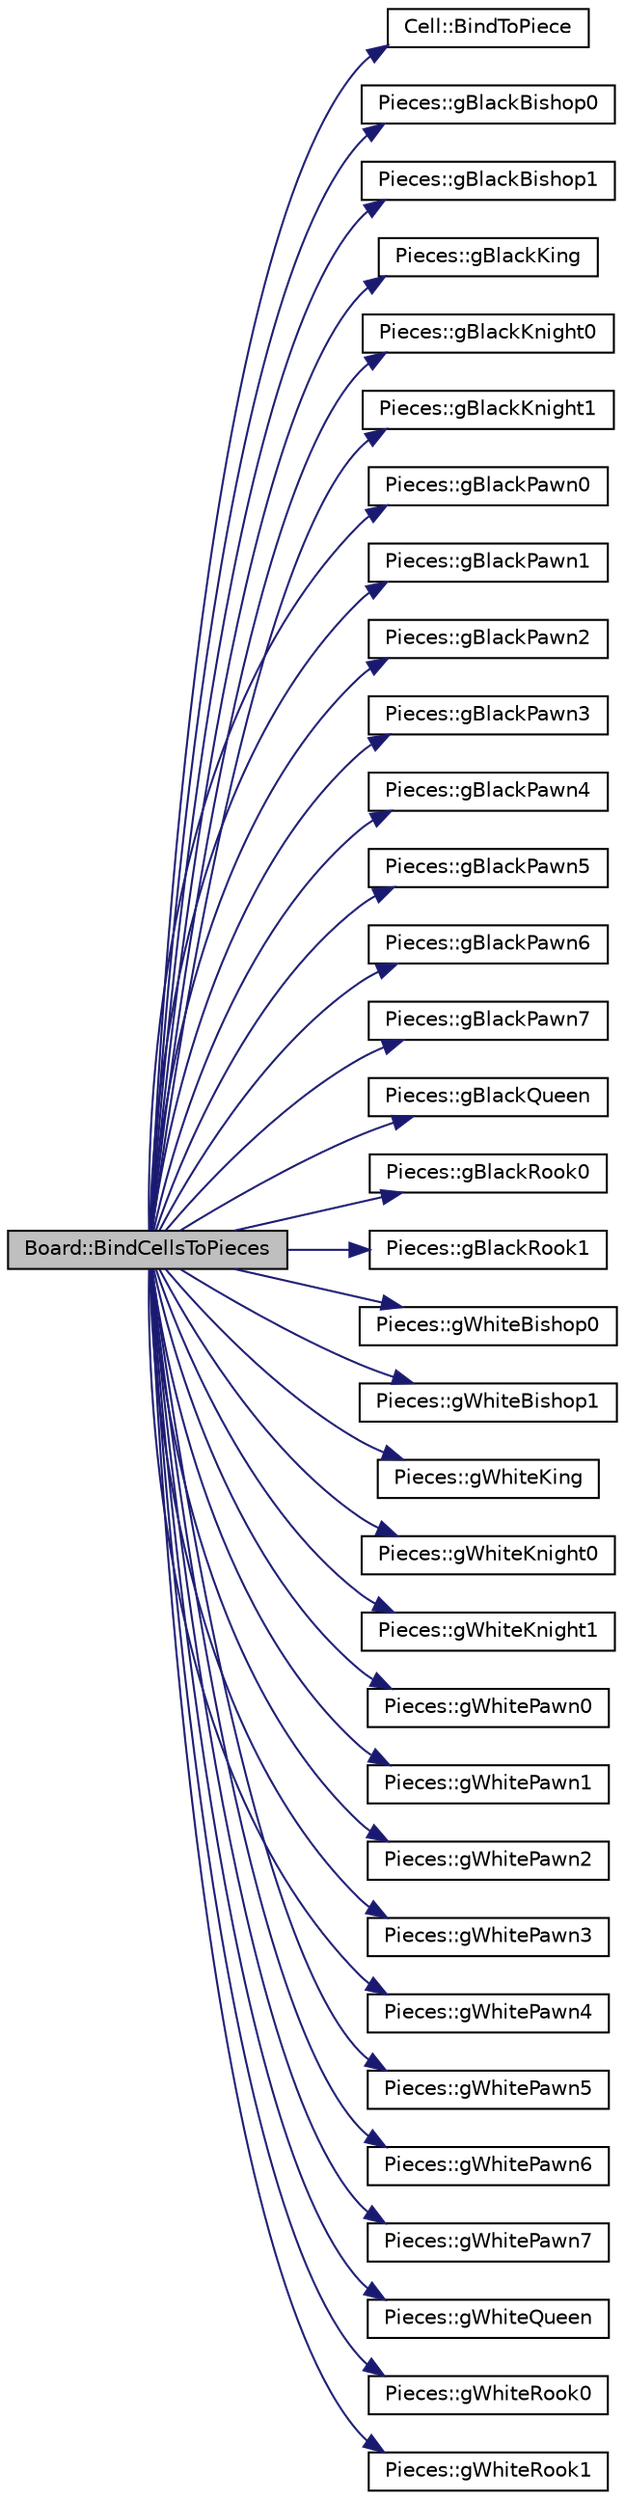 digraph G
{
  bgcolor="transparent";
  edge [fontname="Helvetica",fontsize="10",labelfontname="Helvetica",labelfontsize="10"];
  node [fontname="Helvetica",fontsize="10",shape=record];
  rankdir=LR;
  Node1 [label="Board::BindCellsToPieces",height=0.2,width=0.4,color="black", fillcolor="grey75", style="filled" fontcolor="black"];
  Node1 -> Node2 [color="midnightblue",fontsize="10",style="solid",fontname="Helvetica"];
  Node2 [label="Cell::BindToPiece",height=0.2,width=0.4,color="black",URL="$de/dfd/classCell.html#a8893f7729383333815de49f2e64f40ee"];
  Node1 -> Node3 [color="midnightblue",fontsize="10",style="solid",fontname="Helvetica"];
  Node3 [label="Pieces::gBlackBishop0",height=0.2,width=0.4,color="black",URL="$d4/d73/classPieces.html#ab302820f4c5523c6dd248a785b228097"];
  Node1 -> Node4 [color="midnightblue",fontsize="10",style="solid",fontname="Helvetica"];
  Node4 [label="Pieces::gBlackBishop1",height=0.2,width=0.4,color="black",URL="$d4/d73/classPieces.html#a91a983dc52ac7c6dbec99ee53c95f54f"];
  Node1 -> Node5 [color="midnightblue",fontsize="10",style="solid",fontname="Helvetica"];
  Node5 [label="Pieces::gBlackKing",height=0.2,width=0.4,color="black",URL="$d4/d73/classPieces.html#a9320e52d8d0fc81f65b49902bf83d65f"];
  Node1 -> Node6 [color="midnightblue",fontsize="10",style="solid",fontname="Helvetica"];
  Node6 [label="Pieces::gBlackKnight0",height=0.2,width=0.4,color="black",URL="$d4/d73/classPieces.html#a587f7c35c4bb359d70242f9fd67a6ac3"];
  Node1 -> Node7 [color="midnightblue",fontsize="10",style="solid",fontname="Helvetica"];
  Node7 [label="Pieces::gBlackKnight1",height=0.2,width=0.4,color="black",URL="$d4/d73/classPieces.html#a1816e2b6d5f8d6e818d48cdfa0e1ceb0"];
  Node1 -> Node8 [color="midnightblue",fontsize="10",style="solid",fontname="Helvetica"];
  Node8 [label="Pieces::gBlackPawn0",height=0.2,width=0.4,color="black",URL="$d4/d73/classPieces.html#a586f5027922956feb455ba271db64e66"];
  Node1 -> Node9 [color="midnightblue",fontsize="10",style="solid",fontname="Helvetica"];
  Node9 [label="Pieces::gBlackPawn1",height=0.2,width=0.4,color="black",URL="$d4/d73/classPieces.html#a2cf445234a75de196b0e5b276a231d57"];
  Node1 -> Node10 [color="midnightblue",fontsize="10",style="solid",fontname="Helvetica"];
  Node10 [label="Pieces::gBlackPawn2",height=0.2,width=0.4,color="black",URL="$d4/d73/classPieces.html#ad0e21f0d1da775525162f876bd901b2b"];
  Node1 -> Node11 [color="midnightblue",fontsize="10",style="solid",fontname="Helvetica"];
  Node11 [label="Pieces::gBlackPawn3",height=0.2,width=0.4,color="black",URL="$d4/d73/classPieces.html#a62a00400acb82f38d6fc711eed1c7baf"];
  Node1 -> Node12 [color="midnightblue",fontsize="10",style="solid",fontname="Helvetica"];
  Node12 [label="Pieces::gBlackPawn4",height=0.2,width=0.4,color="black",URL="$d4/d73/classPieces.html#a71d2cb52bd942d11e38db341ca592beb"];
  Node1 -> Node13 [color="midnightblue",fontsize="10",style="solid",fontname="Helvetica"];
  Node13 [label="Pieces::gBlackPawn5",height=0.2,width=0.4,color="black",URL="$d4/d73/classPieces.html#aeffa08f974ebaaeb288e02c4cea25210"];
  Node1 -> Node14 [color="midnightblue",fontsize="10",style="solid",fontname="Helvetica"];
  Node14 [label="Pieces::gBlackPawn6",height=0.2,width=0.4,color="black",URL="$d4/d73/classPieces.html#a1e5c6c14ee1bd578dca5f91de2a28593"];
  Node1 -> Node15 [color="midnightblue",fontsize="10",style="solid",fontname="Helvetica"];
  Node15 [label="Pieces::gBlackPawn7",height=0.2,width=0.4,color="black",URL="$d4/d73/classPieces.html#a50b83c2b2c893dab7ce572cfbd8e1688"];
  Node1 -> Node16 [color="midnightblue",fontsize="10",style="solid",fontname="Helvetica"];
  Node16 [label="Pieces::gBlackQueen",height=0.2,width=0.4,color="black",URL="$d4/d73/classPieces.html#a6ce0ac913d92e7dd760326956aafc57f"];
  Node1 -> Node17 [color="midnightblue",fontsize="10",style="solid",fontname="Helvetica"];
  Node17 [label="Pieces::gBlackRook0",height=0.2,width=0.4,color="black",URL="$d4/d73/classPieces.html#adc9978b4ad11c6506c0ac53b50a3604b"];
  Node1 -> Node18 [color="midnightblue",fontsize="10",style="solid",fontname="Helvetica"];
  Node18 [label="Pieces::gBlackRook1",height=0.2,width=0.4,color="black",URL="$d4/d73/classPieces.html#a2d32f5a03fc595f49fc2a3d0fbfca459"];
  Node1 -> Node19 [color="midnightblue",fontsize="10",style="solid",fontname="Helvetica"];
  Node19 [label="Pieces::gWhiteBishop0",height=0.2,width=0.4,color="black",URL="$d4/d73/classPieces.html#ae20cdcccb17dd24305969e0db513cad8"];
  Node1 -> Node20 [color="midnightblue",fontsize="10",style="solid",fontname="Helvetica"];
  Node20 [label="Pieces::gWhiteBishop1",height=0.2,width=0.4,color="black",URL="$d4/d73/classPieces.html#a58ca36c87dd24ce0697b5840bc2b3147"];
  Node1 -> Node21 [color="midnightblue",fontsize="10",style="solid",fontname="Helvetica"];
  Node21 [label="Pieces::gWhiteKing",height=0.2,width=0.4,color="black",URL="$d4/d73/classPieces.html#a7f90786626d9a0a6dfcd3e3d2b77af9f"];
  Node1 -> Node22 [color="midnightblue",fontsize="10",style="solid",fontname="Helvetica"];
  Node22 [label="Pieces::gWhiteKnight0",height=0.2,width=0.4,color="black",URL="$d4/d73/classPieces.html#ae13664256de75e81e9285e629a2839c8"];
  Node1 -> Node23 [color="midnightblue",fontsize="10",style="solid",fontname="Helvetica"];
  Node23 [label="Pieces::gWhiteKnight1",height=0.2,width=0.4,color="black",URL="$d4/d73/classPieces.html#af0c23231619424cd64a3e8ef5d329584"];
  Node1 -> Node24 [color="midnightblue",fontsize="10",style="solid",fontname="Helvetica"];
  Node24 [label="Pieces::gWhitePawn0",height=0.2,width=0.4,color="black",URL="$d4/d73/classPieces.html#afd8c8741d715ff2320c505009e981b6d"];
  Node1 -> Node25 [color="midnightblue",fontsize="10",style="solid",fontname="Helvetica"];
  Node25 [label="Pieces::gWhitePawn1",height=0.2,width=0.4,color="black",URL="$d4/d73/classPieces.html#a7fc2fe8f0b66ab0188a58b324975fa60"];
  Node1 -> Node26 [color="midnightblue",fontsize="10",style="solid",fontname="Helvetica"];
  Node26 [label="Pieces::gWhitePawn2",height=0.2,width=0.4,color="black",URL="$d4/d73/classPieces.html#ac3fc26c0ec61dc41f4a838250aac7872"];
  Node1 -> Node27 [color="midnightblue",fontsize="10",style="solid",fontname="Helvetica"];
  Node27 [label="Pieces::gWhitePawn3",height=0.2,width=0.4,color="black",URL="$d4/d73/classPieces.html#a51781eb2d3654c082e9490a6925ecc64"];
  Node1 -> Node28 [color="midnightblue",fontsize="10",style="solid",fontname="Helvetica"];
  Node28 [label="Pieces::gWhitePawn4",height=0.2,width=0.4,color="black",URL="$d4/d73/classPieces.html#a68b52b0e00153e2a3e73cfa07876c6ae"];
  Node1 -> Node29 [color="midnightblue",fontsize="10",style="solid",fontname="Helvetica"];
  Node29 [label="Pieces::gWhitePawn5",height=0.2,width=0.4,color="black",URL="$d4/d73/classPieces.html#aac87f2f748d7ee76026bc6ccc8bfe16f"];
  Node1 -> Node30 [color="midnightblue",fontsize="10",style="solid",fontname="Helvetica"];
  Node30 [label="Pieces::gWhitePawn6",height=0.2,width=0.4,color="black",URL="$d4/d73/classPieces.html#aaa8b2b50d7056d5c353acbbc49b28317"];
  Node1 -> Node31 [color="midnightblue",fontsize="10",style="solid",fontname="Helvetica"];
  Node31 [label="Pieces::gWhitePawn7",height=0.2,width=0.4,color="black",URL="$d4/d73/classPieces.html#a5047dd49dfb64833bc72c0e5282c7bde"];
  Node1 -> Node32 [color="midnightblue",fontsize="10",style="solid",fontname="Helvetica"];
  Node32 [label="Pieces::gWhiteQueen",height=0.2,width=0.4,color="black",URL="$d4/d73/classPieces.html#a9f75aa3dd2a728e4c340864bea392171"];
  Node1 -> Node33 [color="midnightblue",fontsize="10",style="solid",fontname="Helvetica"];
  Node33 [label="Pieces::gWhiteRook0",height=0.2,width=0.4,color="black",URL="$d4/d73/classPieces.html#aacb94e7ebcc296f151c57be1cb3614b8"];
  Node1 -> Node34 [color="midnightblue",fontsize="10",style="solid",fontname="Helvetica"];
  Node34 [label="Pieces::gWhiteRook1",height=0.2,width=0.4,color="black",URL="$d4/d73/classPieces.html#aab12a945b66dbe4b8646c35520e7b960"];
}
